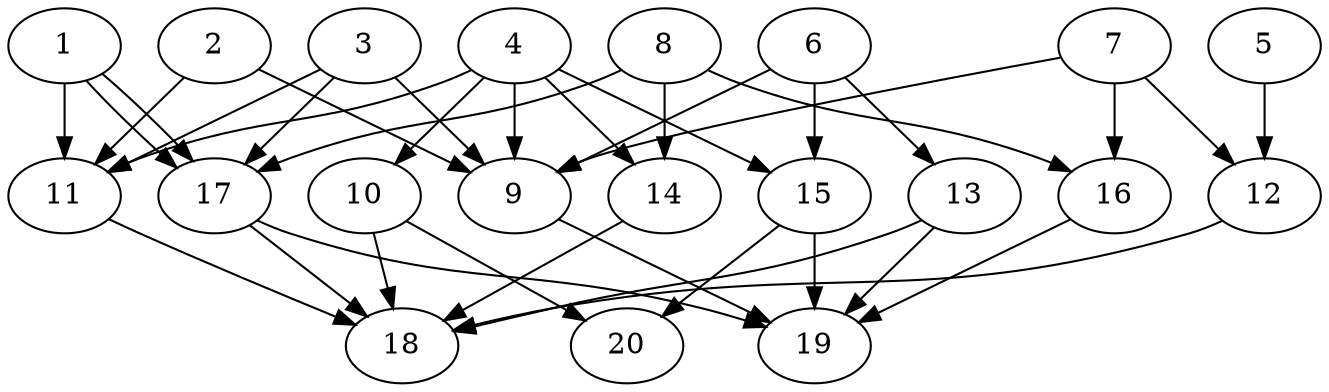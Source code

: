 // DAG automatically generated by daggen at Wed Jul 24 21:21:55 2019
// ./daggen --dot -n 20 --ccr 0.3 --fat 0.8 --regular 0.5 --density 0.6 --mindata 5242880 --maxdata 52428800 
digraph G {
  1 [size="152415573", alpha="0.12", expect_size="45724672"] 
  1 -> 11 [size ="45724672"]
  1 -> 17 [size ="45724672"]
  1 -> 17 [size ="45724672"]
  2 [size="96866987", alpha="0.07", expect_size="29060096"] 
  2 -> 9 [size ="29060096"]
  2 -> 11 [size ="29060096"]
  3 [size="121593173", alpha="0.20", expect_size="36477952"] 
  3 -> 9 [size ="36477952"]
  3 -> 11 [size ="36477952"]
  3 -> 17 [size ="36477952"]
  4 [size="38908587", alpha="0.06", expect_size="11672576"] 
  4 -> 9 [size ="11672576"]
  4 -> 10 [size ="11672576"]
  4 -> 11 [size ="11672576"]
  4 -> 14 [size ="11672576"]
  4 -> 15 [size ="11672576"]
  5 [size="135700480", alpha="0.12", expect_size="40710144"] 
  5 -> 12 [size ="40710144"]
  6 [size="86265173", alpha="0.17", expect_size="25879552"] 
  6 -> 9 [size ="25879552"]
  6 -> 13 [size ="25879552"]
  6 -> 15 [size ="25879552"]
  7 [size="118565547", alpha="0.16", expect_size="35569664"] 
  7 -> 9 [size ="35569664"]
  7 -> 12 [size ="35569664"]
  7 -> 16 [size ="35569664"]
  8 [size="78892373", alpha="0.07", expect_size="23667712"] 
  8 -> 14 [size ="23667712"]
  8 -> 16 [size ="23667712"]
  8 -> 17 [size ="23667712"]
  9 [size="86934187", alpha="0.19", expect_size="26080256"] 
  9 -> 19 [size ="26080256"]
  10 [size="129873920", alpha="0.07", expect_size="38962176"] 
  10 -> 18 [size ="38962176"]
  10 -> 20 [size ="38962176"]
  11 [size="70188373", alpha="0.06", expect_size="21056512"] 
  11 -> 18 [size ="21056512"]
  12 [size="167396693", alpha="0.05", expect_size="50219008"] 
  12 -> 18 [size ="50219008"]
  13 [size="63627947", alpha="0.04", expect_size="19088384"] 
  13 -> 18 [size ="19088384"]
  13 -> 19 [size ="19088384"]
  14 [size="59770880", alpha="0.16", expect_size="17931264"] 
  14 -> 18 [size ="17931264"]
  15 [size="104584533", alpha="0.10", expect_size="31375360"] 
  15 -> 19 [size ="31375360"]
  15 -> 20 [size ="31375360"]
  16 [size="39444480", alpha="0.17", expect_size="11833344"] 
  16 -> 19 [size ="11833344"]
  17 [size="172369920", alpha="0.02", expect_size="51710976"] 
  17 -> 18 [size ="51710976"]
  17 -> 19 [size ="51710976"]
  18 [size="142861653", alpha="0.12", expect_size="42858496"] 
  19 [size="39270400", alpha="0.06", expect_size="11781120"] 
  20 [size="29668693", alpha="0.08", expect_size="8900608"] 
}
